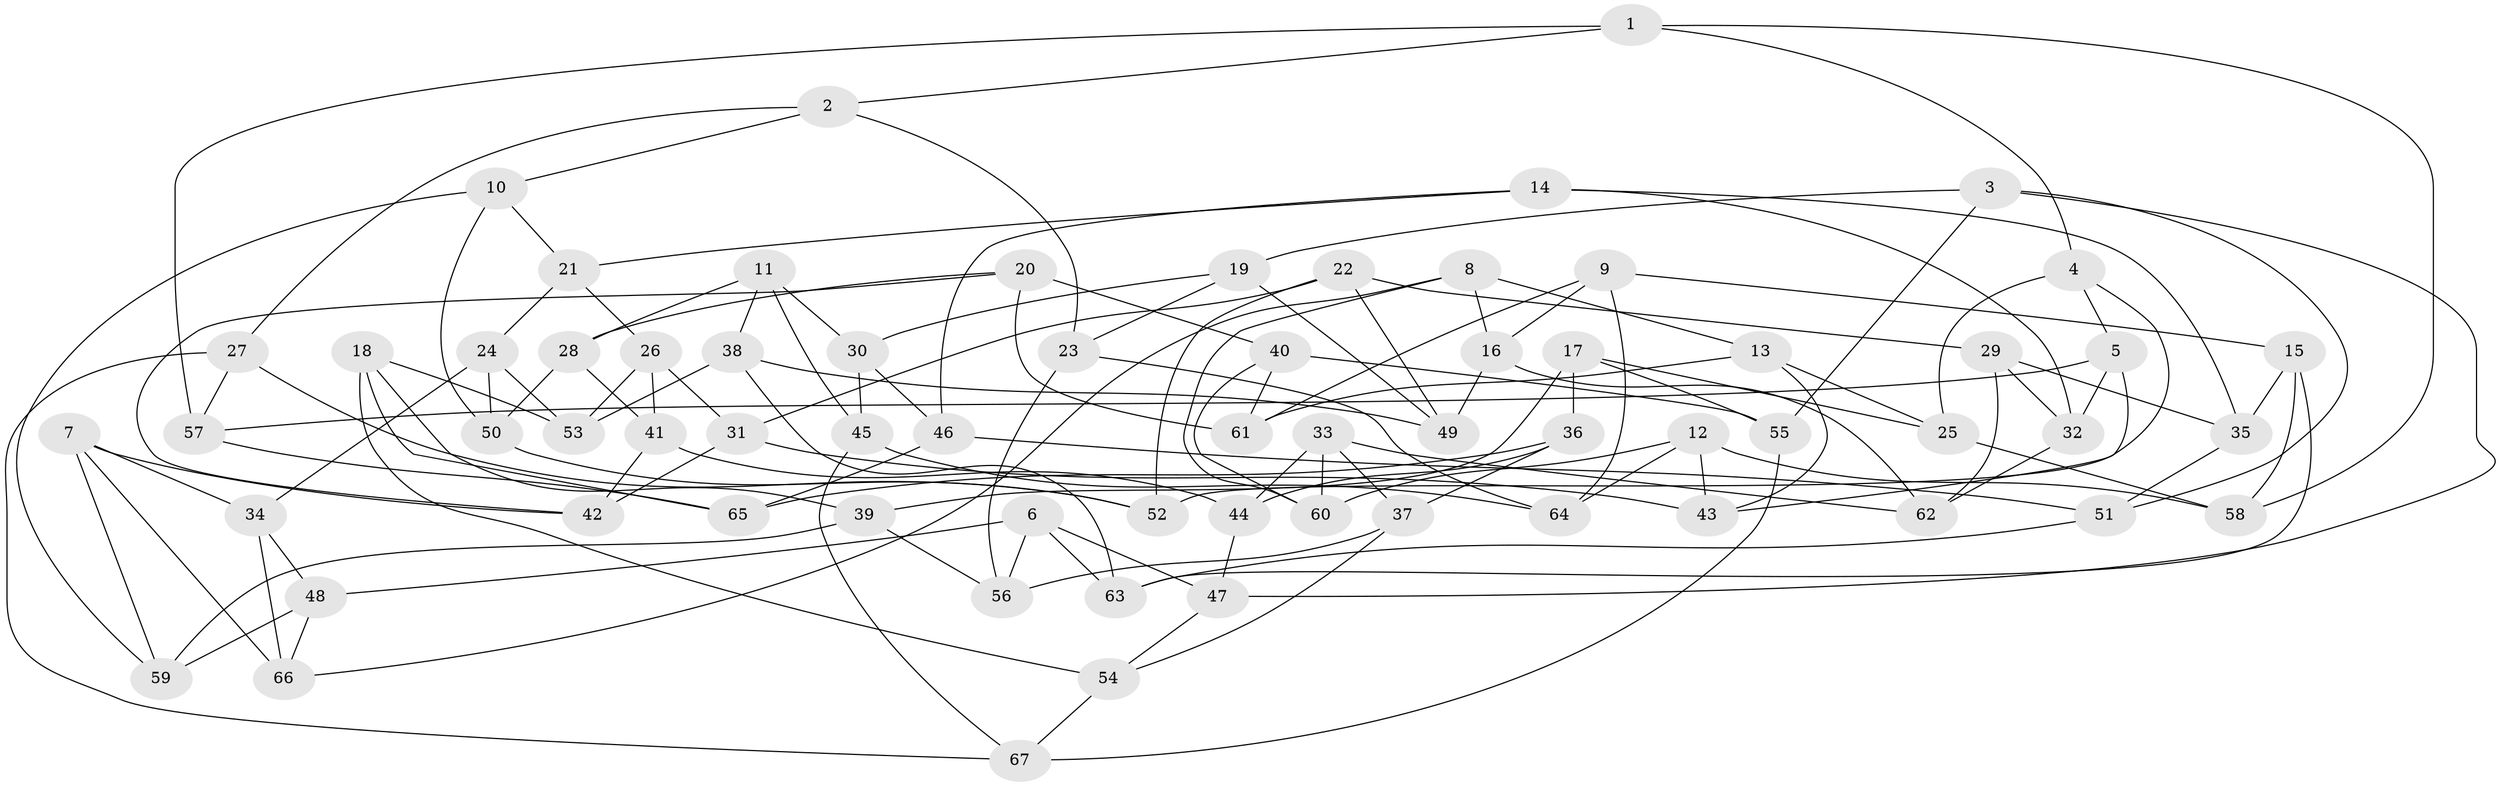 // coarse degree distribution, {4: 0.717391304347826, 5: 0.021739130434782608, 7: 0.021739130434782608, 6: 0.15217391304347827, 8: 0.043478260869565216, 10: 0.043478260869565216}
// Generated by graph-tools (version 1.1) at 2025/20/03/04/25 18:20:58]
// undirected, 67 vertices, 134 edges
graph export_dot {
graph [start="1"]
  node [color=gray90,style=filled];
  1;
  2;
  3;
  4;
  5;
  6;
  7;
  8;
  9;
  10;
  11;
  12;
  13;
  14;
  15;
  16;
  17;
  18;
  19;
  20;
  21;
  22;
  23;
  24;
  25;
  26;
  27;
  28;
  29;
  30;
  31;
  32;
  33;
  34;
  35;
  36;
  37;
  38;
  39;
  40;
  41;
  42;
  43;
  44;
  45;
  46;
  47;
  48;
  49;
  50;
  51;
  52;
  53;
  54;
  55;
  56;
  57;
  58;
  59;
  60;
  61;
  62;
  63;
  64;
  65;
  66;
  67;
  1 -- 57;
  1 -- 2;
  1 -- 4;
  1 -- 58;
  2 -- 10;
  2 -- 23;
  2 -- 27;
  3 -- 51;
  3 -- 55;
  3 -- 19;
  3 -- 47;
  4 -- 5;
  4 -- 52;
  4 -- 25;
  5 -- 43;
  5 -- 57;
  5 -- 32;
  6 -- 48;
  6 -- 47;
  6 -- 56;
  6 -- 63;
  7 -- 66;
  7 -- 42;
  7 -- 59;
  7 -- 34;
  8 -- 16;
  8 -- 60;
  8 -- 66;
  8 -- 13;
  9 -- 15;
  9 -- 16;
  9 -- 61;
  9 -- 64;
  10 -- 59;
  10 -- 50;
  10 -- 21;
  11 -- 38;
  11 -- 28;
  11 -- 30;
  11 -- 45;
  12 -- 64;
  12 -- 58;
  12 -- 60;
  12 -- 43;
  13 -- 61;
  13 -- 43;
  13 -- 25;
  14 -- 21;
  14 -- 46;
  14 -- 32;
  14 -- 35;
  15 -- 63;
  15 -- 35;
  15 -- 58;
  16 -- 49;
  16 -- 62;
  17 -- 55;
  17 -- 25;
  17 -- 39;
  17 -- 36;
  18 -- 65;
  18 -- 54;
  18 -- 53;
  18 -- 39;
  19 -- 49;
  19 -- 30;
  19 -- 23;
  20 -- 28;
  20 -- 61;
  20 -- 42;
  20 -- 40;
  21 -- 24;
  21 -- 26;
  22 -- 52;
  22 -- 29;
  22 -- 49;
  22 -- 31;
  23 -- 56;
  23 -- 64;
  24 -- 34;
  24 -- 53;
  24 -- 50;
  25 -- 58;
  26 -- 41;
  26 -- 53;
  26 -- 31;
  27 -- 52;
  27 -- 57;
  27 -- 67;
  28 -- 50;
  28 -- 41;
  29 -- 32;
  29 -- 35;
  29 -- 62;
  30 -- 46;
  30 -- 45;
  31 -- 42;
  31 -- 43;
  32 -- 62;
  33 -- 60;
  33 -- 62;
  33 -- 44;
  33 -- 37;
  34 -- 48;
  34 -- 66;
  35 -- 51;
  36 -- 65;
  36 -- 37;
  36 -- 44;
  37 -- 54;
  37 -- 56;
  38 -- 49;
  38 -- 63;
  38 -- 53;
  39 -- 59;
  39 -- 56;
  40 -- 61;
  40 -- 60;
  40 -- 55;
  41 -- 44;
  41 -- 42;
  44 -- 47;
  45 -- 64;
  45 -- 67;
  46 -- 65;
  46 -- 51;
  47 -- 54;
  48 -- 66;
  48 -- 59;
  50 -- 52;
  51 -- 63;
  54 -- 67;
  55 -- 67;
  57 -- 65;
}
